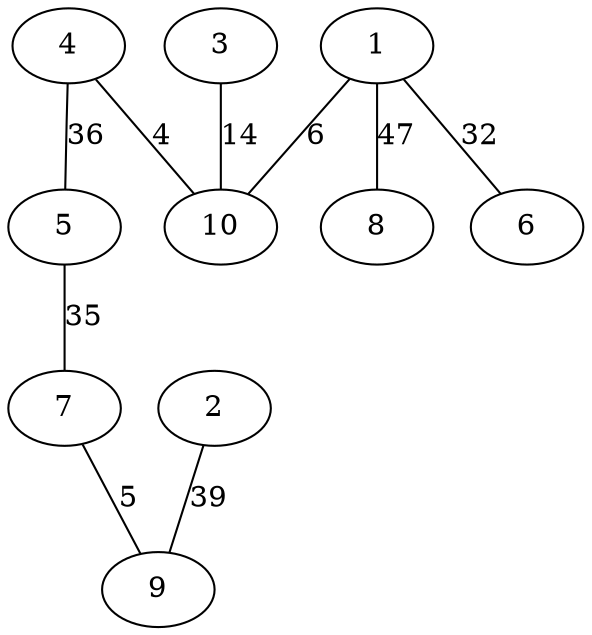 graph G_1_MST {
    4;
    10;
    1;
    8;
    3;
    5;
    7;
    9;
    2;
    6;
    4 -- 10 [label="4"];
    1 -- 8 [label="47"];
    3 -- 10 [label="14"];
    5 -- 7 [label="35"];
    7 -- 9 [label="5"];
    2 -- 9 [label="39"];
    4 -- 5 [label="36"];
    1 -- 10 [label="6"];
    1 -- 6 [label="32"];
}